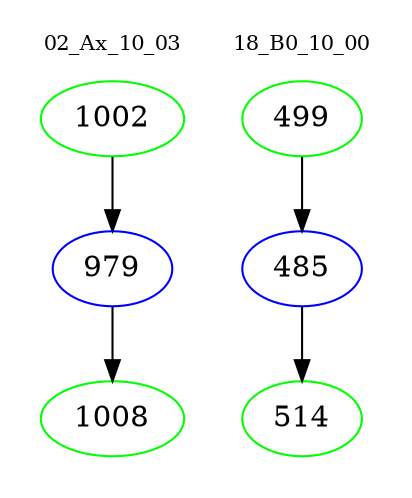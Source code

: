 digraph{
subgraph cluster_0 {
color = white
label = "02_Ax_10_03";
fontsize=10;
T0_1002 [label="1002", color="green"]
T0_1002 -> T0_979 [color="black"]
T0_979 [label="979", color="blue"]
T0_979 -> T0_1008 [color="black"]
T0_1008 [label="1008", color="green"]
}
subgraph cluster_1 {
color = white
label = "18_B0_10_00";
fontsize=10;
T1_499 [label="499", color="green"]
T1_499 -> T1_485 [color="black"]
T1_485 [label="485", color="blue"]
T1_485 -> T1_514 [color="black"]
T1_514 [label="514", color="green"]
}
}
